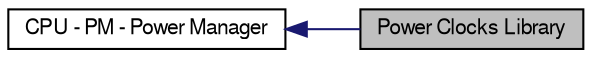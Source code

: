 digraph structs
{
  edge [fontname="FreeSans",fontsize="10",labelfontname="FreeSans",labelfontsize="10"];
  node [fontname="FreeSans",fontsize="10",shape=record];
  rankdir=LR;
  Node1 [label="CPU - PM - Power Manager",height=0.2,width=0.4,color="black", fillcolor="white", style="filled",URL="$group__group__avr32__drivers__pm.html",tooltip="The Power Manager (PM) controls the oscillators and PLLs, and generates the clocks and resets in the ..."];
  Node0 [label="Power Clocks Library",height=0.2,width=0.4,color="black", fillcolor="grey75", style="filled" fontcolor="black"];
  Node1->Node0 [shape=plaintext, color="midnightblue", dir="back", style="solid"];
}
